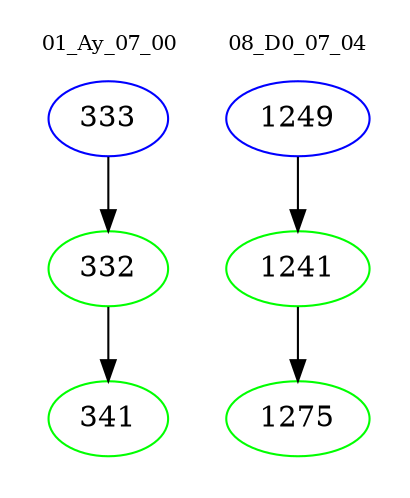 digraph{
subgraph cluster_0 {
color = white
label = "01_Ay_07_00";
fontsize=10;
T0_333 [label="333", color="blue"]
T0_333 -> T0_332 [color="black"]
T0_332 [label="332", color="green"]
T0_332 -> T0_341 [color="black"]
T0_341 [label="341", color="green"]
}
subgraph cluster_1 {
color = white
label = "08_D0_07_04";
fontsize=10;
T1_1249 [label="1249", color="blue"]
T1_1249 -> T1_1241 [color="black"]
T1_1241 [label="1241", color="green"]
T1_1241 -> T1_1275 [color="black"]
T1_1275 [label="1275", color="green"]
}
}
